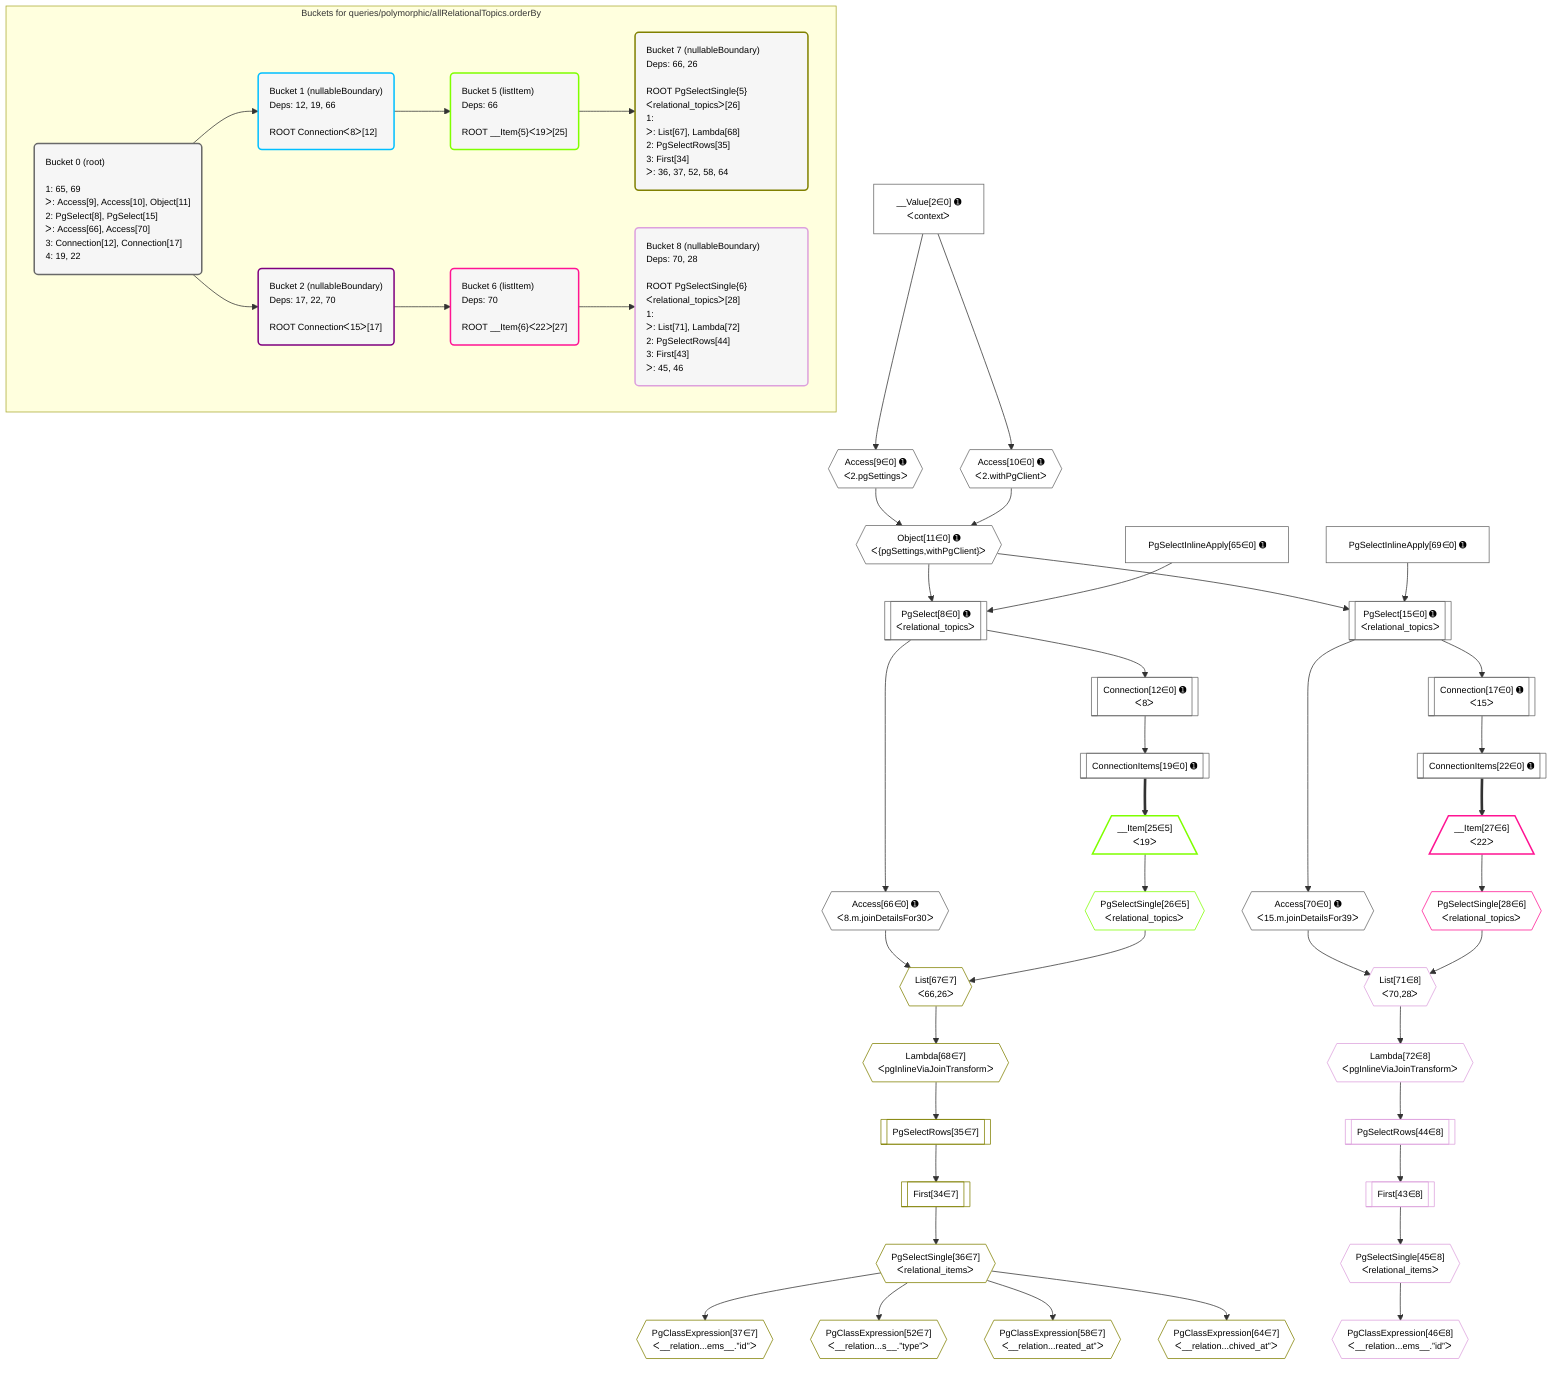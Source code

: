 %%{init: {'themeVariables': { 'fontSize': '12px'}}}%%
graph TD
    classDef path fill:#eee,stroke:#000,color:#000
    classDef plan fill:#fff,stroke-width:1px,color:#000
    classDef itemplan fill:#fff,stroke-width:2px,color:#000
    classDef unbatchedplan fill:#dff,stroke-width:1px,color:#000
    classDef sideeffectplan fill:#fcc,stroke-width:2px,color:#000
    classDef bucket fill:#f6f6f6,color:#000,stroke-width:2px,text-align:left

    subgraph "Buckets for queries/polymorphic/allRelationalTopics.orderBy"
    Bucket0("Bucket 0 (root)<br /><br />1: 65, 69<br />ᐳ: Access[9], Access[10], Object[11]<br />2: PgSelect[8], PgSelect[15]<br />ᐳ: Access[66], Access[70]<br />3: Connection[12], Connection[17]<br />4: 19, 22"):::bucket
    Bucket1("Bucket 1 (nullableBoundary)<br />Deps: 12, 19, 66<br /><br />ROOT Connectionᐸ8ᐳ[12]"):::bucket
    Bucket2("Bucket 2 (nullableBoundary)<br />Deps: 17, 22, 70<br /><br />ROOT Connectionᐸ15ᐳ[17]"):::bucket
    Bucket5("Bucket 5 (listItem)<br />Deps: 66<br /><br />ROOT __Item{5}ᐸ19ᐳ[25]"):::bucket
    Bucket6("Bucket 6 (listItem)<br />Deps: 70<br /><br />ROOT __Item{6}ᐸ22ᐳ[27]"):::bucket
    Bucket7("Bucket 7 (nullableBoundary)<br />Deps: 66, 26<br /><br />ROOT PgSelectSingle{5}ᐸrelational_topicsᐳ[26]<br />1: <br />ᐳ: List[67], Lambda[68]<br />2: PgSelectRows[35]<br />3: First[34]<br />ᐳ: 36, 37, 52, 58, 64"):::bucket
    Bucket8("Bucket 8 (nullableBoundary)<br />Deps: 70, 28<br /><br />ROOT PgSelectSingle{6}ᐸrelational_topicsᐳ[28]<br />1: <br />ᐳ: List[71], Lambda[72]<br />2: PgSelectRows[44]<br />3: First[43]<br />ᐳ: 45, 46"):::bucket
    end
    Bucket0 --> Bucket1 & Bucket2
    Bucket1 --> Bucket5
    Bucket2 --> Bucket6
    Bucket5 --> Bucket7
    Bucket6 --> Bucket8

    %% plan dependencies
    PgSelect8[["PgSelect[8∈0] ➊<br />ᐸrelational_topicsᐳ"]]:::plan
    Object11{{"Object[11∈0] ➊<br />ᐸ{pgSettings,withPgClient}ᐳ"}}:::plan
    PgSelectInlineApply65["PgSelectInlineApply[65∈0] ➊"]:::plan
    Object11 & PgSelectInlineApply65 --> PgSelect8
    Access9{{"Access[9∈0] ➊<br />ᐸ2.pgSettingsᐳ"}}:::plan
    Access10{{"Access[10∈0] ➊<br />ᐸ2.withPgClientᐳ"}}:::plan
    Access9 & Access10 --> Object11
    PgSelect15[["PgSelect[15∈0] ➊<br />ᐸrelational_topicsᐳ"]]:::plan
    PgSelectInlineApply69["PgSelectInlineApply[69∈0] ➊"]:::plan
    Object11 & PgSelectInlineApply69 --> PgSelect15
    __Value2["__Value[2∈0] ➊<br />ᐸcontextᐳ"]:::plan
    __Value2 --> Access9
    __Value2 --> Access10
    Connection12[["Connection[12∈0] ➊<br />ᐸ8ᐳ"]]:::plan
    PgSelect8 --> Connection12
    Connection17[["Connection[17∈0] ➊<br />ᐸ15ᐳ"]]:::plan
    PgSelect15 --> Connection17
    ConnectionItems19[["ConnectionItems[19∈0] ➊"]]:::plan
    Connection12 --> ConnectionItems19
    ConnectionItems22[["ConnectionItems[22∈0] ➊"]]:::plan
    Connection17 --> ConnectionItems22
    Access66{{"Access[66∈0] ➊<br />ᐸ8.m.joinDetailsFor30ᐳ"}}:::plan
    PgSelect8 --> Access66
    Access70{{"Access[70∈0] ➊<br />ᐸ15.m.joinDetailsFor39ᐳ"}}:::plan
    PgSelect15 --> Access70
    __Item25[/"__Item[25∈5]<br />ᐸ19ᐳ"\]:::itemplan
    ConnectionItems19 ==> __Item25
    PgSelectSingle26{{"PgSelectSingle[26∈5]<br />ᐸrelational_topicsᐳ"}}:::plan
    __Item25 --> PgSelectSingle26
    __Item27[/"__Item[27∈6]<br />ᐸ22ᐳ"\]:::itemplan
    ConnectionItems22 ==> __Item27
    PgSelectSingle28{{"PgSelectSingle[28∈6]<br />ᐸrelational_topicsᐳ"}}:::plan
    __Item27 --> PgSelectSingle28
    List67{{"List[67∈7]<br />ᐸ66,26ᐳ"}}:::plan
    Access66 & PgSelectSingle26 --> List67
    First34[["First[34∈7]"]]:::plan
    PgSelectRows35[["PgSelectRows[35∈7]"]]:::plan
    PgSelectRows35 --> First34
    Lambda68{{"Lambda[68∈7]<br />ᐸpgInlineViaJoinTransformᐳ"}}:::plan
    Lambda68 --> PgSelectRows35
    PgSelectSingle36{{"PgSelectSingle[36∈7]<br />ᐸrelational_itemsᐳ"}}:::plan
    First34 --> PgSelectSingle36
    PgClassExpression37{{"PgClassExpression[37∈7]<br />ᐸ__relation...ems__.”id”ᐳ"}}:::plan
    PgSelectSingle36 --> PgClassExpression37
    PgClassExpression52{{"PgClassExpression[52∈7]<br />ᐸ__relation...s__.”type”ᐳ"}}:::plan
    PgSelectSingle36 --> PgClassExpression52
    PgClassExpression58{{"PgClassExpression[58∈7]<br />ᐸ__relation...reated_at”ᐳ"}}:::plan
    PgSelectSingle36 --> PgClassExpression58
    PgClassExpression64{{"PgClassExpression[64∈7]<br />ᐸ__relation...chived_at”ᐳ"}}:::plan
    PgSelectSingle36 --> PgClassExpression64
    List67 --> Lambda68
    List71{{"List[71∈8]<br />ᐸ70,28ᐳ"}}:::plan
    Access70 & PgSelectSingle28 --> List71
    First43[["First[43∈8]"]]:::plan
    PgSelectRows44[["PgSelectRows[44∈8]"]]:::plan
    PgSelectRows44 --> First43
    Lambda72{{"Lambda[72∈8]<br />ᐸpgInlineViaJoinTransformᐳ"}}:::plan
    Lambda72 --> PgSelectRows44
    PgSelectSingle45{{"PgSelectSingle[45∈8]<br />ᐸrelational_itemsᐳ"}}:::plan
    First43 --> PgSelectSingle45
    PgClassExpression46{{"PgClassExpression[46∈8]<br />ᐸ__relation...ems__.”id”ᐳ"}}:::plan
    PgSelectSingle45 --> PgClassExpression46
    List71 --> Lambda72

    %% define steps
    classDef bucket0 stroke:#696969
    class Bucket0,__Value2,PgSelect8,Access9,Access10,Object11,Connection12,PgSelect15,Connection17,ConnectionItems19,ConnectionItems22,PgSelectInlineApply65,Access66,PgSelectInlineApply69,Access70 bucket0
    classDef bucket1 stroke:#00bfff
    class Bucket1 bucket1
    classDef bucket2 stroke:#7f007f
    class Bucket2 bucket2
    classDef bucket5 stroke:#7fff00
    class Bucket5,__Item25,PgSelectSingle26 bucket5
    classDef bucket6 stroke:#ff1493
    class Bucket6,__Item27,PgSelectSingle28 bucket6
    classDef bucket7 stroke:#808000
    class Bucket7,First34,PgSelectRows35,PgSelectSingle36,PgClassExpression37,PgClassExpression52,PgClassExpression58,PgClassExpression64,List67,Lambda68 bucket7
    classDef bucket8 stroke:#dda0dd
    class Bucket8,First43,PgSelectRows44,PgSelectSingle45,PgClassExpression46,List71,Lambda72 bucket8